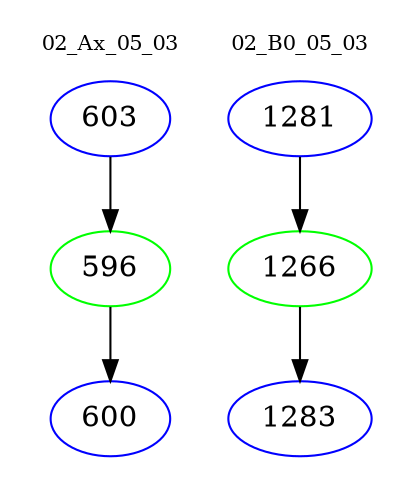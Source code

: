 digraph{
subgraph cluster_0 {
color = white
label = "02_Ax_05_03";
fontsize=10;
T0_603 [label="603", color="blue"]
T0_603 -> T0_596 [color="black"]
T0_596 [label="596", color="green"]
T0_596 -> T0_600 [color="black"]
T0_600 [label="600", color="blue"]
}
subgraph cluster_1 {
color = white
label = "02_B0_05_03";
fontsize=10;
T1_1281 [label="1281", color="blue"]
T1_1281 -> T1_1266 [color="black"]
T1_1266 [label="1266", color="green"]
T1_1266 -> T1_1283 [color="black"]
T1_1283 [label="1283", color="blue"]
}
}
